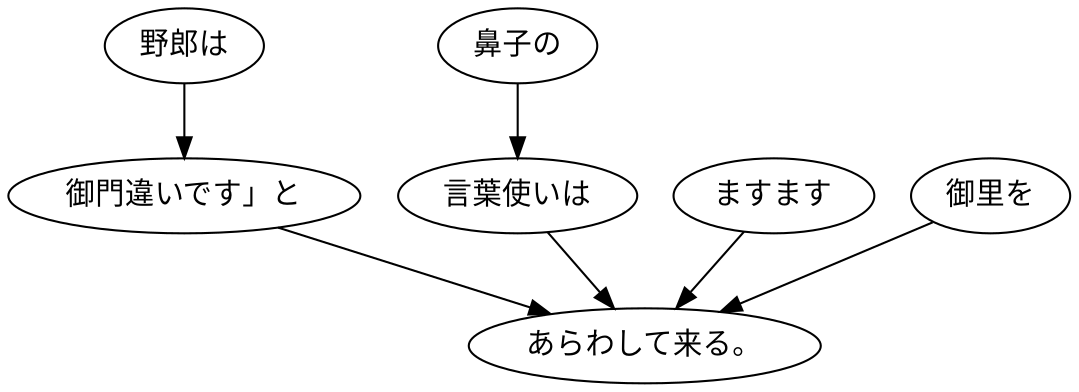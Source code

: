 digraph graph1658 {
	node0 [label="野郎は"];
	node1 [label="御門違いです」と"];
	node2 [label="鼻子の"];
	node3 [label="言葉使いは"];
	node4 [label="ますます"];
	node5 [label="御里を"];
	node6 [label="あらわして来る。"];
	node0 -> node1;
	node1 -> node6;
	node2 -> node3;
	node3 -> node6;
	node4 -> node6;
	node5 -> node6;
}
